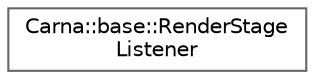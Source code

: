 digraph "Graphical Class Hierarchy"
{
 // LATEX_PDF_SIZE
  bgcolor="transparent";
  edge [fontname=Helvetica,fontsize=10,labelfontname=Helvetica,labelfontsize=10];
  node [fontname=Helvetica,fontsize=10,shape=box,height=0.2,width=0.4];
  rankdir="LR";
  Node0 [id="Node000000",label="Carna::base::RenderStage\lListener",height=0.2,width=0.4,color="grey40", fillcolor="white", style="filled",URL="$classCarna_1_1base_1_1RenderStageListener.html",tooltip="Defines callbacks for RenderStage lifetime events."];
}
